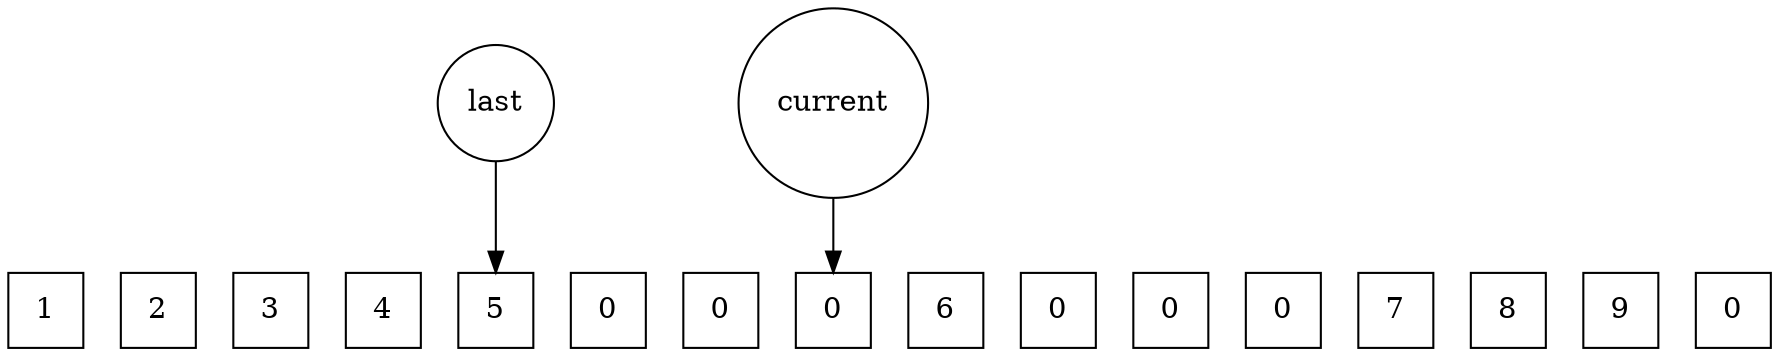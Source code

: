digraph {
	node [shape=square]
	0 [label=1]
	1 [label=2]
	2 [label=3]
	3 [label=4]
	4 [label=5]
	5 [label=0]
	6 [label=0]
	7 [label=0]
	8 [label=6]
	9 [label=0]
	10 [label=0]
	11 [label=0]
	12 [label=7]
	13 [label=8]
	14 [label=9]
	15 [label=0]
	{
		graph [rank=same]
		0
		1
		2
		3
		4
		5
		6
		7
		8
		9
		10
		11
		12
		13
		14
		15
	}
	current [shape=circle]
	current -> 7
	last [shape=circle]
	last -> 4
}